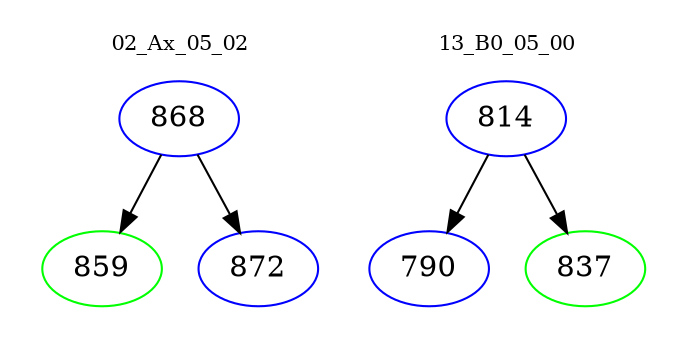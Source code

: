 digraph{
subgraph cluster_0 {
color = white
label = "02_Ax_05_02";
fontsize=10;
T0_868 [label="868", color="blue"]
T0_868 -> T0_859 [color="black"]
T0_859 [label="859", color="green"]
T0_868 -> T0_872 [color="black"]
T0_872 [label="872", color="blue"]
}
subgraph cluster_1 {
color = white
label = "13_B0_05_00";
fontsize=10;
T1_814 [label="814", color="blue"]
T1_814 -> T1_790 [color="black"]
T1_790 [label="790", color="blue"]
T1_814 -> T1_837 [color="black"]
T1_837 [label="837", color="green"]
}
}
